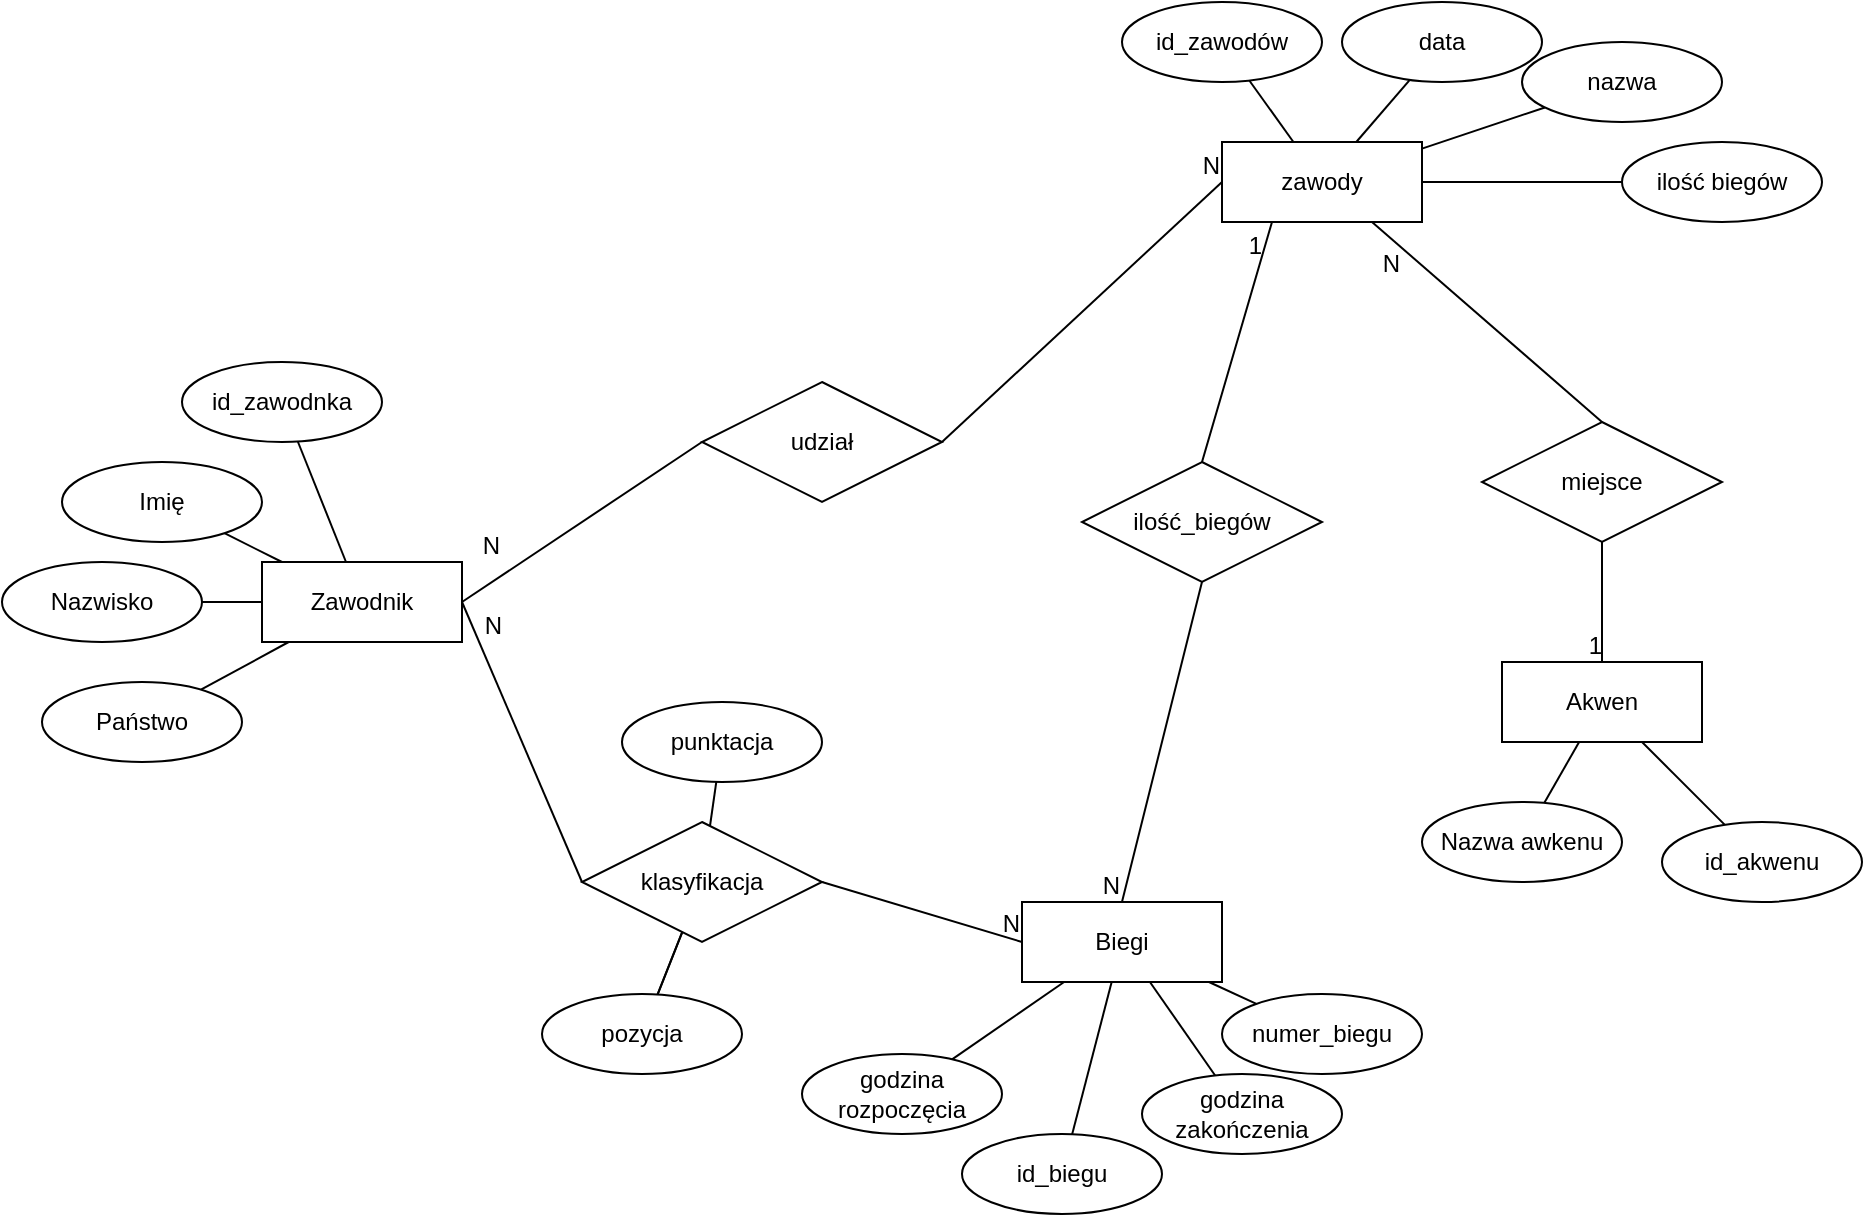 <mxfile version="13.9.1" type="github">
  <diagram id="qOy0_NKQRGz6zUJ5DBVM" name="Page-1">
    <mxGraphModel dx="1422" dy="914" grid="1" gridSize="10" guides="1" tooltips="1" connect="1" arrows="1" fold="1" page="1" pageScale="1" pageWidth="1169" pageHeight="827" math="0" shadow="0">
      <root>
        <mxCell id="0" />
        <mxCell id="1" parent="0" />
        <mxCell id="-6ZyvIbKy-ZYqL_Ey7gN-1" value="Zawodnik" style="whiteSpace=wrap;html=1;align=center;" vertex="1" parent="1">
          <mxGeometry x="150" y="310" width="100" height="40" as="geometry" />
        </mxCell>
        <mxCell id="-6ZyvIbKy-ZYqL_Ey7gN-2" value="Biegi" style="whiteSpace=wrap;html=1;align=center;" vertex="1" parent="1">
          <mxGeometry x="530" y="480" width="100" height="40" as="geometry" />
        </mxCell>
        <mxCell id="-6ZyvIbKy-ZYqL_Ey7gN-4" value="zawody" style="whiteSpace=wrap;html=1;align=center;" vertex="1" parent="1">
          <mxGeometry x="630" y="100" width="100" height="40" as="geometry" />
        </mxCell>
        <mxCell id="-6ZyvIbKy-ZYqL_Ey7gN-5" value="Akwen" style="whiteSpace=wrap;html=1;align=center;" vertex="1" parent="1">
          <mxGeometry x="770" y="360" width="100" height="40" as="geometry" />
        </mxCell>
        <mxCell id="-6ZyvIbKy-ZYqL_Ey7gN-10" value="" style="rounded=0;orthogonalLoop=1;jettySize=auto;html=1;endArrow=none;endFill=0;" edge="1" parent="1" source="-6ZyvIbKy-ZYqL_Ey7gN-6" target="-6ZyvIbKy-ZYqL_Ey7gN-1">
          <mxGeometry relative="1" as="geometry" />
        </mxCell>
        <mxCell id="-6ZyvIbKy-ZYqL_Ey7gN-6" value="Imię" style="ellipse;whiteSpace=wrap;html=1;align=center;" vertex="1" parent="1">
          <mxGeometry x="50" y="260" width="100" height="40" as="geometry" />
        </mxCell>
        <mxCell id="-6ZyvIbKy-ZYqL_Ey7gN-9" value="" style="rounded=0;orthogonalLoop=1;jettySize=auto;html=1;endArrow=none;endFill=0;" edge="1" parent="1" source="-6ZyvIbKy-ZYqL_Ey7gN-7" target="-6ZyvIbKy-ZYqL_Ey7gN-1">
          <mxGeometry relative="1" as="geometry" />
        </mxCell>
        <mxCell id="-6ZyvIbKy-ZYqL_Ey7gN-7" value="Nazwisko" style="ellipse;whiteSpace=wrap;html=1;align=center;" vertex="1" parent="1">
          <mxGeometry x="20" y="310" width="100" height="40" as="geometry" />
        </mxCell>
        <mxCell id="-6ZyvIbKy-ZYqL_Ey7gN-11" value="" style="edgeStyle=none;rounded=0;orthogonalLoop=1;jettySize=auto;html=1;endArrow=none;endFill=0;" edge="1" parent="1" source="-6ZyvIbKy-ZYqL_Ey7gN-8" target="-6ZyvIbKy-ZYqL_Ey7gN-1">
          <mxGeometry relative="1" as="geometry" />
        </mxCell>
        <mxCell id="-6ZyvIbKy-ZYqL_Ey7gN-8" value="Państwo" style="ellipse;whiteSpace=wrap;html=1;align=center;" vertex="1" parent="1">
          <mxGeometry x="40" y="370" width="100" height="40" as="geometry" />
        </mxCell>
        <mxCell id="-6ZyvIbKy-ZYqL_Ey7gN-28" value="" style="edgeStyle=none;rounded=0;orthogonalLoop=1;jettySize=auto;html=1;endArrow=none;endFill=0;" edge="1" parent="1" source="-6ZyvIbKy-ZYqL_Ey7gN-12" target="-6ZyvIbKy-ZYqL_Ey7gN-4">
          <mxGeometry relative="1" as="geometry" />
        </mxCell>
        <mxCell id="-6ZyvIbKy-ZYqL_Ey7gN-12" value="id_zawodów&lt;span style=&quot;color: rgba(0 , 0 , 0 , 0) ; font-family: monospace ; font-size: 0px&quot;&gt;%3CmxGraphModel%3E%3Croot%3E%3CmxCell%20id%3D%220%22%2F%3E%3CmxCell%20id%3D%221%22%20parent%3D%220%22%2F%3E%3CmxCell%20id%3D%222%22%20value%3D%22Attribute%22%20style%3D%22ellipse%3BwhiteSpace%3Dwrap%3Bhtml%3D1%3Balign%3Dcenter%3B%22%20vertex%3D%221%22%20parent%3D%221%22%3E%3CmxGeometry%20x%3D%22530%22%20y%3D%22450%22%20width%3D%22100%22%20height%3D%2240%22%20as%3D%22geometry%22%2F%3E%3C%2FmxCell%3E%3C%2Froot%3E%3C%2FmxGraphModel%3E&lt;/span&gt;" style="ellipse;whiteSpace=wrap;html=1;align=center;" vertex="1" parent="1">
          <mxGeometry x="580" y="30" width="100" height="40" as="geometry" />
        </mxCell>
        <mxCell id="-6ZyvIbKy-ZYqL_Ey7gN-29" value="" style="edgeStyle=none;rounded=0;orthogonalLoop=1;jettySize=auto;html=1;endArrow=none;endFill=0;" edge="1" parent="1" source="-6ZyvIbKy-ZYqL_Ey7gN-13" target="-6ZyvIbKy-ZYqL_Ey7gN-4">
          <mxGeometry relative="1" as="geometry" />
        </mxCell>
        <mxCell id="-6ZyvIbKy-ZYqL_Ey7gN-13" value="nazwa" style="ellipse;whiteSpace=wrap;html=1;align=center;" vertex="1" parent="1">
          <mxGeometry x="780" y="50" width="100" height="40" as="geometry" />
        </mxCell>
        <mxCell id="-6ZyvIbKy-ZYqL_Ey7gN-27" value="" style="edgeStyle=none;rounded=0;orthogonalLoop=1;jettySize=auto;html=1;endArrow=none;endFill=0;" edge="1" parent="1" source="-6ZyvIbKy-ZYqL_Ey7gN-14" target="-6ZyvIbKy-ZYqL_Ey7gN-4">
          <mxGeometry relative="1" as="geometry" />
        </mxCell>
        <mxCell id="-6ZyvIbKy-ZYqL_Ey7gN-14" value="data" style="ellipse;whiteSpace=wrap;html=1;align=center;" vertex="1" parent="1">
          <mxGeometry x="690" y="30" width="100" height="40" as="geometry" />
        </mxCell>
        <mxCell id="-6ZyvIbKy-ZYqL_Ey7gN-16" value="" style="edgeStyle=none;rounded=0;orthogonalLoop=1;jettySize=auto;html=1;endArrow=none;endFill=0;" edge="1" parent="1" source="-6ZyvIbKy-ZYqL_Ey7gN-15" target="-6ZyvIbKy-ZYqL_Ey7gN-2">
          <mxGeometry relative="1" as="geometry" />
        </mxCell>
        <mxCell id="-6ZyvIbKy-ZYqL_Ey7gN-15" value="id_biegu" style="ellipse;whiteSpace=wrap;html=1;align=center;" vertex="1" parent="1">
          <mxGeometry x="500" y="596" width="100" height="40" as="geometry" />
        </mxCell>
        <mxCell id="-6ZyvIbKy-ZYqL_Ey7gN-36" value="" style="edgeStyle=none;rounded=0;orthogonalLoop=1;jettySize=auto;html=1;endArrow=none;endFill=0;" edge="1" parent="1" source="-6ZyvIbKy-ZYqL_Ey7gN-17" target="-6ZyvIbKy-ZYqL_Ey7gN-1">
          <mxGeometry relative="1" as="geometry" />
        </mxCell>
        <mxCell id="-6ZyvIbKy-ZYqL_Ey7gN-17" value="id_zawodnka&lt;span style=&quot;color: rgba(0 , 0 , 0 , 0) ; font-family: monospace ; font-size: 0px&quot;&gt;%3CmxGraphModel%3E%3Croot%3E%3CmxCell%20id%3D%220%22%2F%3E%3CmxCell%20id%3D%221%22%20parent%3D%220%22%2F%3E%3CmxCell%20id%3D%222%22%20value%3D%22Attribute%22%20style%3D%22ellipse%3BwhiteSpace%3Dwrap%3Bhtml%3D1%3Balign%3Dcenter%3B%22%20vertex%3D%221%22%20parent%3D%221%22%3E%3CmxGeometry%20x%3D%22530%22%20y%3D%22450%22%20width%3D%22100%22%20height%3D%2240%22%20as%3D%22geometry%22%2F%3E%3C%2FmxCell%3E%3C%2Froot%3E%3C%2FmxGraphModel%3E&lt;/span&gt;" style="ellipse;whiteSpace=wrap;html=1;align=center;" vertex="1" parent="1">
          <mxGeometry x="110" y="210" width="100" height="40" as="geometry" />
        </mxCell>
        <mxCell id="-6ZyvIbKy-ZYqL_Ey7gN-21" value="" style="edgeStyle=none;rounded=0;orthogonalLoop=1;jettySize=auto;html=1;endArrow=none;endFill=0;" edge="1" parent="1" source="-6ZyvIbKy-ZYqL_Ey7gN-18" target="-6ZyvIbKy-ZYqL_Ey7gN-5">
          <mxGeometry relative="1" as="geometry" />
        </mxCell>
        <mxCell id="-6ZyvIbKy-ZYqL_Ey7gN-18" value="id_akwenu" style="ellipse;whiteSpace=wrap;html=1;align=center;" vertex="1" parent="1">
          <mxGeometry x="850" y="440" width="100" height="40" as="geometry" />
        </mxCell>
        <mxCell id="-6ZyvIbKy-ZYqL_Ey7gN-20" value="" style="edgeStyle=none;rounded=0;orthogonalLoop=1;jettySize=auto;html=1;endArrow=none;endFill=0;" edge="1" parent="1" source="-6ZyvIbKy-ZYqL_Ey7gN-19" target="-6ZyvIbKy-ZYqL_Ey7gN-5">
          <mxGeometry relative="1" as="geometry" />
        </mxCell>
        <mxCell id="-6ZyvIbKy-ZYqL_Ey7gN-19" value="Nazwa awkenu" style="ellipse;whiteSpace=wrap;html=1;align=center;" vertex="1" parent="1">
          <mxGeometry x="730" y="430" width="100" height="40" as="geometry" />
        </mxCell>
        <mxCell id="-6ZyvIbKy-ZYqL_Ey7gN-23" value="" style="edgeStyle=none;rounded=0;orthogonalLoop=1;jettySize=auto;html=1;endArrow=none;endFill=0;" edge="1" parent="1" source="-6ZyvIbKy-ZYqL_Ey7gN-22" target="-6ZyvIbKy-ZYqL_Ey7gN-2">
          <mxGeometry relative="1" as="geometry" />
        </mxCell>
        <mxCell id="-6ZyvIbKy-ZYqL_Ey7gN-22" value="godzina rozpoczęcia" style="ellipse;whiteSpace=wrap;html=1;align=center;" vertex="1" parent="1">
          <mxGeometry x="420" y="556" width="100" height="40" as="geometry" />
        </mxCell>
        <mxCell id="-6ZyvIbKy-ZYqL_Ey7gN-26" value="" style="edgeStyle=none;rounded=0;orthogonalLoop=1;jettySize=auto;html=1;endArrow=none;endFill=0;" edge="1" parent="1" source="-6ZyvIbKy-ZYqL_Ey7gN-24" target="-6ZyvIbKy-ZYqL_Ey7gN-2">
          <mxGeometry relative="1" as="geometry" />
        </mxCell>
        <mxCell id="-6ZyvIbKy-ZYqL_Ey7gN-24" value="godzina&lt;br&gt;zakończenia" style="ellipse;whiteSpace=wrap;html=1;align=center;" vertex="1" parent="1">
          <mxGeometry x="590" y="566" width="100" height="40" as="geometry" />
        </mxCell>
        <mxCell id="-6ZyvIbKy-ZYqL_Ey7gN-63" value="" style="edgeStyle=none;rounded=0;orthogonalLoop=1;jettySize=auto;html=1;endArrow=none;endFill=0;" edge="1" parent="1" source="-6ZyvIbKy-ZYqL_Ey7gN-30" target="-6ZyvIbKy-ZYqL_Ey7gN-31">
          <mxGeometry relative="1" as="geometry" />
        </mxCell>
        <mxCell id="-6ZyvIbKy-ZYqL_Ey7gN-30" value="klasyfikacja" style="shape=rhombus;perimeter=rhombusPerimeter;whiteSpace=wrap;html=1;align=center;" vertex="1" parent="1">
          <mxGeometry x="310" y="440" width="120" height="60" as="geometry" />
        </mxCell>
        <mxCell id="-6ZyvIbKy-ZYqL_Ey7gN-32" value="" style="edgeStyle=none;rounded=0;orthogonalLoop=1;jettySize=auto;html=1;endArrow=none;endFill=0;" edge="1" parent="1" source="-6ZyvIbKy-ZYqL_Ey7gN-31" target="-6ZyvIbKy-ZYqL_Ey7gN-30">
          <mxGeometry relative="1" as="geometry" />
        </mxCell>
        <mxCell id="-6ZyvIbKy-ZYqL_Ey7gN-31" value="pozycja" style="ellipse;whiteSpace=wrap;html=1;align=center;" vertex="1" parent="1">
          <mxGeometry x="290" y="526" width="100" height="40" as="geometry" />
        </mxCell>
        <mxCell id="-6ZyvIbKy-ZYqL_Ey7gN-41" value="" style="edgeStyle=none;rounded=0;orthogonalLoop=1;jettySize=auto;html=1;endArrow=none;endFill=0;" edge="1" parent="1" source="-6ZyvIbKy-ZYqL_Ey7gN-33" target="-6ZyvIbKy-ZYqL_Ey7gN-30">
          <mxGeometry relative="1" as="geometry" />
        </mxCell>
        <mxCell id="-6ZyvIbKy-ZYqL_Ey7gN-33" value="punktacja" style="ellipse;whiteSpace=wrap;html=1;align=center;" vertex="1" parent="1">
          <mxGeometry x="330" y="380" width="100" height="40" as="geometry" />
        </mxCell>
        <mxCell id="-6ZyvIbKy-ZYqL_Ey7gN-37" value="" style="endArrow=none;html=1;rounded=0;exitX=1;exitY=0.5;exitDx=0;exitDy=0;entryX=0;entryY=0.5;entryDx=0;entryDy=0;" edge="1" parent="1" source="-6ZyvIbKy-ZYqL_Ey7gN-1" target="-6ZyvIbKy-ZYqL_Ey7gN-30">
          <mxGeometry relative="1" as="geometry">
            <mxPoint x="360" y="500" as="sourcePoint" />
            <mxPoint x="660" y="450" as="targetPoint" />
            <Array as="points" />
          </mxGeometry>
        </mxCell>
        <mxCell id="-6ZyvIbKy-ZYqL_Ey7gN-38" value="N" style="resizable=0;html=1;align=right;verticalAlign=bottom;" connectable="0" vertex="1" parent="-6ZyvIbKy-ZYqL_Ey7gN-37">
          <mxGeometry x="1" relative="1" as="geometry">
            <mxPoint x="-39.88" y="-119.71" as="offset" />
          </mxGeometry>
        </mxCell>
        <mxCell id="-6ZyvIbKy-ZYqL_Ey7gN-39" value="" style="endArrow=none;html=1;rounded=0;exitX=0;exitY=0.5;exitDx=0;exitDy=0;entryX=1;entryY=0.5;entryDx=0;entryDy=0;" edge="1" parent="1" source="-6ZyvIbKy-ZYqL_Ey7gN-2" target="-6ZyvIbKy-ZYqL_Ey7gN-30">
          <mxGeometry relative="1" as="geometry">
            <mxPoint x="400" y="450" as="sourcePoint" />
            <mxPoint x="560" y="450" as="targetPoint" />
          </mxGeometry>
        </mxCell>
        <mxCell id="-6ZyvIbKy-ZYqL_Ey7gN-40" value="N" style="resizable=0;html=1;align=right;verticalAlign=bottom;" connectable="0" vertex="1" parent="-6ZyvIbKy-ZYqL_Ey7gN-39">
          <mxGeometry x="1" relative="1" as="geometry">
            <mxPoint x="99.96" y="29.98" as="offset" />
          </mxGeometry>
        </mxCell>
        <mxCell id="-6ZyvIbKy-ZYqL_Ey7gN-42" value="udział" style="shape=rhombus;perimeter=rhombusPerimeter;whiteSpace=wrap;html=1;align=center;" vertex="1" parent="1">
          <mxGeometry x="370" y="220" width="120" height="60" as="geometry" />
        </mxCell>
        <mxCell id="-6ZyvIbKy-ZYqL_Ey7gN-43" value="" style="endArrow=none;html=1;rounded=0;exitX=1;exitY=0.5;exitDx=0;exitDy=0;entryX=0;entryY=0.5;entryDx=0;entryDy=0;" edge="1" parent="1" source="-6ZyvIbKy-ZYqL_Ey7gN-1" target="-6ZyvIbKy-ZYqL_Ey7gN-42">
          <mxGeometry relative="1" as="geometry">
            <mxPoint x="330" y="340" as="sourcePoint" />
            <mxPoint x="490" y="340" as="targetPoint" />
          </mxGeometry>
        </mxCell>
        <mxCell id="-6ZyvIbKy-ZYqL_Ey7gN-44" value="N" style="resizable=0;html=1;align=right;verticalAlign=bottom;" connectable="0" vertex="1" parent="-6ZyvIbKy-ZYqL_Ey7gN-43">
          <mxGeometry x="1" relative="1" as="geometry">
            <mxPoint x="-99.82" y="59.88" as="offset" />
          </mxGeometry>
        </mxCell>
        <mxCell id="-6ZyvIbKy-ZYqL_Ey7gN-45" value="" style="endArrow=none;html=1;rounded=0;exitX=1;exitY=0.5;exitDx=0;exitDy=0;entryX=0;entryY=0.5;entryDx=0;entryDy=0;" edge="1" parent="1" source="-6ZyvIbKy-ZYqL_Ey7gN-42" target="-6ZyvIbKy-ZYqL_Ey7gN-4">
          <mxGeometry relative="1" as="geometry">
            <mxPoint x="600" y="400" as="sourcePoint" />
            <mxPoint x="730" y="330" as="targetPoint" />
          </mxGeometry>
        </mxCell>
        <mxCell id="-6ZyvIbKy-ZYqL_Ey7gN-46" value="N" style="resizable=0;html=1;align=right;verticalAlign=bottom;" connectable="0" vertex="1" parent="-6ZyvIbKy-ZYqL_Ey7gN-45">
          <mxGeometry x="1" relative="1" as="geometry" />
        </mxCell>
        <mxCell id="-6ZyvIbKy-ZYqL_Ey7gN-47" value="miejsce" style="shape=rhombus;perimeter=rhombusPerimeter;whiteSpace=wrap;html=1;align=center;" vertex="1" parent="1">
          <mxGeometry x="760" y="240" width="120" height="60" as="geometry" />
        </mxCell>
        <mxCell id="-6ZyvIbKy-ZYqL_Ey7gN-50" value="" style="endArrow=none;html=1;rounded=0;entryX=0.75;entryY=1;entryDx=0;entryDy=0;exitX=0.5;exitY=0;exitDx=0;exitDy=0;" edge="1" parent="1" source="-6ZyvIbKy-ZYqL_Ey7gN-47" target="-6ZyvIbKy-ZYqL_Ey7gN-4">
          <mxGeometry relative="1" as="geometry">
            <mxPoint x="670" y="230" as="sourcePoint" />
            <mxPoint x="830" y="230" as="targetPoint" />
          </mxGeometry>
        </mxCell>
        <mxCell id="-6ZyvIbKy-ZYqL_Ey7gN-51" value="N" style="resizable=0;html=1;align=right;verticalAlign=bottom;" connectable="0" vertex="1" parent="-6ZyvIbKy-ZYqL_Ey7gN-50">
          <mxGeometry x="1" relative="1" as="geometry">
            <mxPoint x="14.7" y="29.56" as="offset" />
          </mxGeometry>
        </mxCell>
        <mxCell id="-6ZyvIbKy-ZYqL_Ey7gN-52" value="" style="endArrow=none;html=1;rounded=0;exitX=0.5;exitY=1;exitDx=0;exitDy=0;entryX=0.5;entryY=0;entryDx=0;entryDy=0;" edge="1" parent="1" source="-6ZyvIbKy-ZYqL_Ey7gN-47" target="-6ZyvIbKy-ZYqL_Ey7gN-5">
          <mxGeometry relative="1" as="geometry">
            <mxPoint x="770" y="370" as="sourcePoint" />
            <mxPoint x="930" y="370" as="targetPoint" />
          </mxGeometry>
        </mxCell>
        <mxCell id="-6ZyvIbKy-ZYqL_Ey7gN-53" value="1" style="resizable=0;html=1;align=right;verticalAlign=bottom;" connectable="0" vertex="1" parent="-6ZyvIbKy-ZYqL_Ey7gN-52">
          <mxGeometry x="1" relative="1" as="geometry" />
        </mxCell>
        <mxCell id="-6ZyvIbKy-ZYqL_Ey7gN-54" value="ilość_biegów" style="shape=rhombus;perimeter=rhombusPerimeter;whiteSpace=wrap;html=1;align=center;" vertex="1" parent="1">
          <mxGeometry x="560" y="260" width="120" height="60" as="geometry" />
        </mxCell>
        <mxCell id="-6ZyvIbKy-ZYqL_Ey7gN-55" value="" style="endArrow=none;html=1;rounded=0;entryX=0.5;entryY=0;entryDx=0;entryDy=0;exitX=0.5;exitY=1;exitDx=0;exitDy=0;" edge="1" parent="1" source="-6ZyvIbKy-ZYqL_Ey7gN-54" target="-6ZyvIbKy-ZYqL_Ey7gN-2">
          <mxGeometry relative="1" as="geometry">
            <mxPoint x="460" y="380" as="sourcePoint" />
            <mxPoint x="620" y="380" as="targetPoint" />
          </mxGeometry>
        </mxCell>
        <mxCell id="-6ZyvIbKy-ZYqL_Ey7gN-56" value="N" style="resizable=0;html=1;align=right;verticalAlign=bottom;" connectable="0" vertex="1" parent="-6ZyvIbKy-ZYqL_Ey7gN-55">
          <mxGeometry x="1" relative="1" as="geometry" />
        </mxCell>
        <mxCell id="-6ZyvIbKy-ZYqL_Ey7gN-57" value="" style="endArrow=none;html=1;rounded=0;exitX=0.5;exitY=0;exitDx=0;exitDy=0;entryX=0.25;entryY=1;entryDx=0;entryDy=0;" edge="1" parent="1" source="-6ZyvIbKy-ZYqL_Ey7gN-54" target="-6ZyvIbKy-ZYqL_Ey7gN-4">
          <mxGeometry relative="1" as="geometry">
            <mxPoint x="600" y="200" as="sourcePoint" />
            <mxPoint x="760" y="200" as="targetPoint" />
          </mxGeometry>
        </mxCell>
        <mxCell id="-6ZyvIbKy-ZYqL_Ey7gN-58" value="1" style="resizable=0;html=1;align=right;verticalAlign=bottom;" connectable="0" vertex="1" parent="-6ZyvIbKy-ZYqL_Ey7gN-57">
          <mxGeometry x="1" relative="1" as="geometry">
            <mxPoint x="-5" y="20" as="offset" />
          </mxGeometry>
        </mxCell>
        <mxCell id="-6ZyvIbKy-ZYqL_Ey7gN-60" value="" style="edgeStyle=none;rounded=0;orthogonalLoop=1;jettySize=auto;html=1;endArrow=none;endFill=0;" edge="1" parent="1" source="-6ZyvIbKy-ZYqL_Ey7gN-59" target="-6ZyvIbKy-ZYqL_Ey7gN-2">
          <mxGeometry relative="1" as="geometry" />
        </mxCell>
        <mxCell id="-6ZyvIbKy-ZYqL_Ey7gN-59" value="numer_biegu" style="ellipse;whiteSpace=wrap;html=1;align=center;" vertex="1" parent="1">
          <mxGeometry x="630" y="526" width="100" height="40" as="geometry" />
        </mxCell>
        <mxCell id="-6ZyvIbKy-ZYqL_Ey7gN-62" value="" style="edgeStyle=none;rounded=0;orthogonalLoop=1;jettySize=auto;html=1;endArrow=none;endFill=0;entryX=1;entryY=0.5;entryDx=0;entryDy=0;" edge="1" parent="1" source="-6ZyvIbKy-ZYqL_Ey7gN-61" target="-6ZyvIbKy-ZYqL_Ey7gN-4">
          <mxGeometry relative="1" as="geometry" />
        </mxCell>
        <mxCell id="-6ZyvIbKy-ZYqL_Ey7gN-61" value="ilość biegów" style="ellipse;whiteSpace=wrap;html=1;align=center;" vertex="1" parent="1">
          <mxGeometry x="830" y="100" width="100" height="40" as="geometry" />
        </mxCell>
      </root>
    </mxGraphModel>
  </diagram>
</mxfile>

